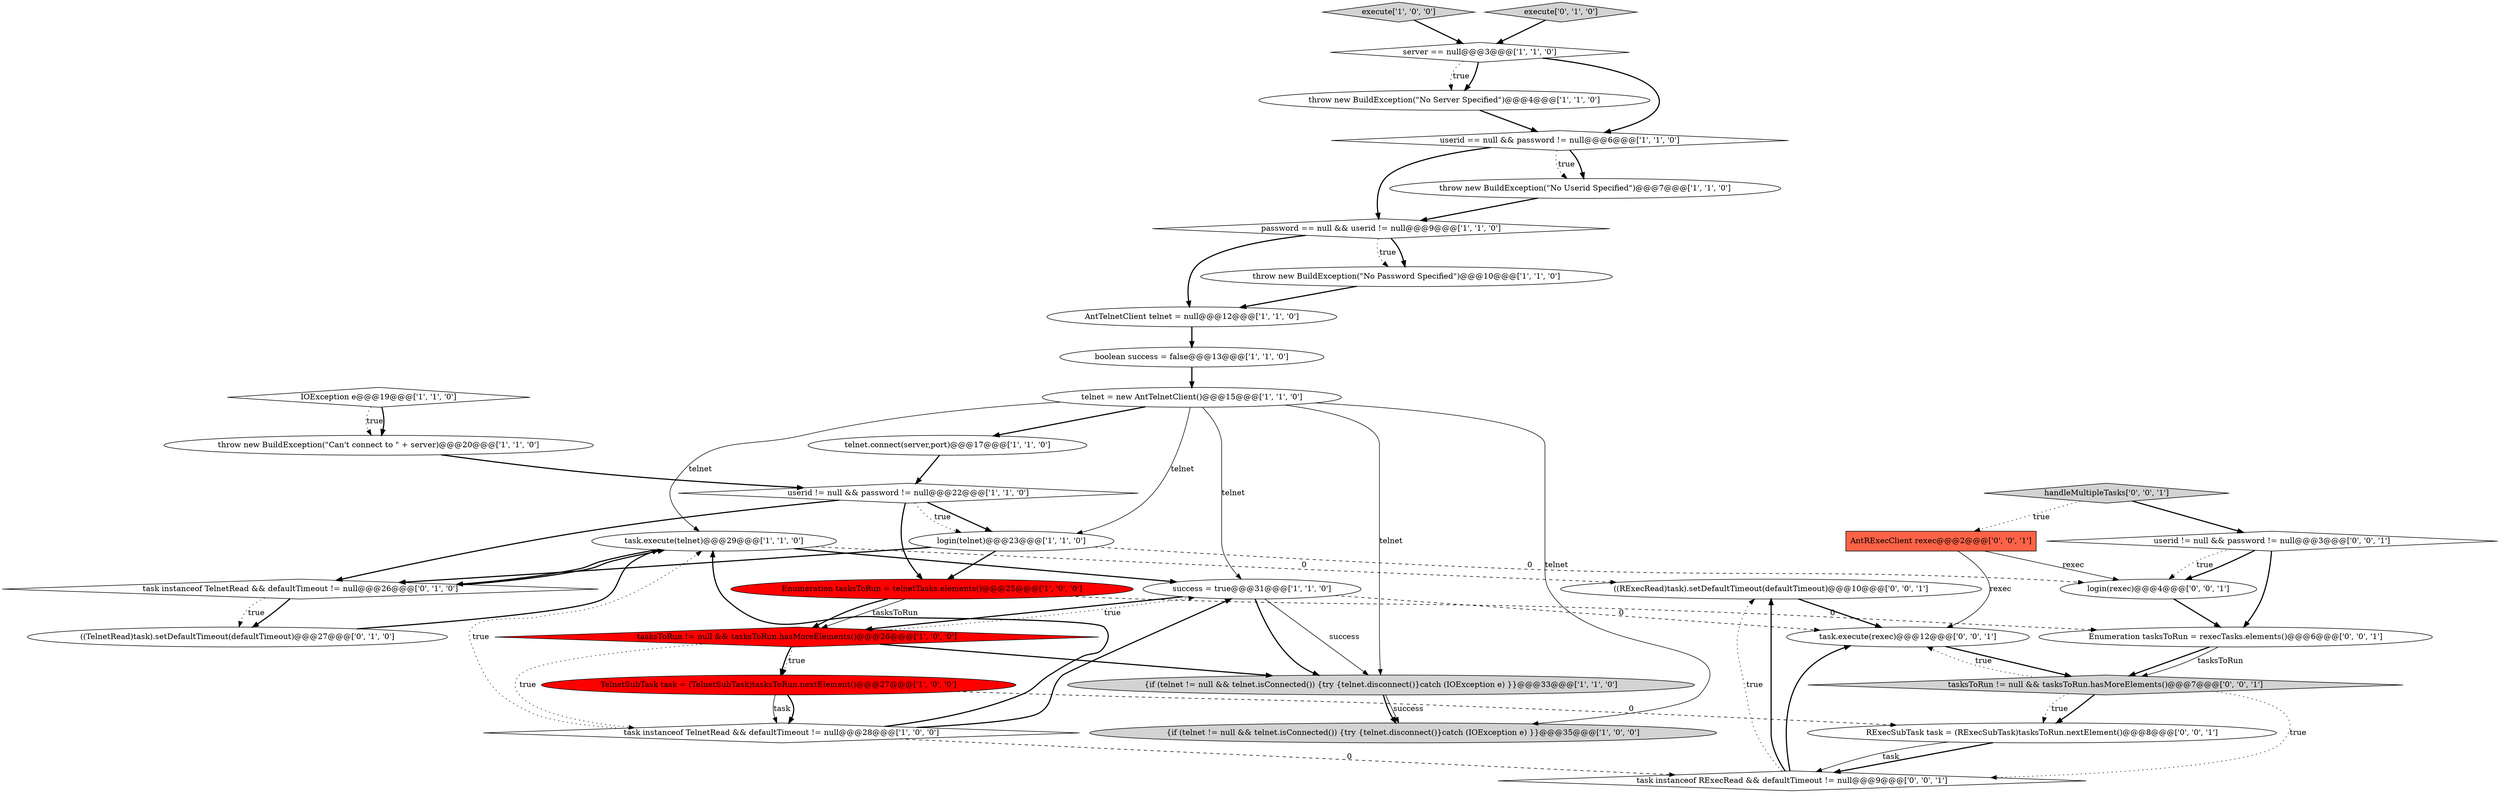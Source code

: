 digraph {
20 [style = filled, label = "task.execute(telnet)@@@29@@@['1', '1', '0']", fillcolor = white, shape = ellipse image = "AAA0AAABBB1BBB"];
8 [style = filled, label = "{if (telnet != null && telnet.isConnected()) {try {telnet.disconnect()}catch (IOException e) }}@@@33@@@['1', '1', '0']", fillcolor = lightgray, shape = ellipse image = "AAA0AAABBB1BBB"];
21 [style = filled, label = "execute['1', '0', '0']", fillcolor = lightgray, shape = diamond image = "AAA0AAABBB1BBB"];
16 [style = filled, label = "telnet.connect(server,port)@@@17@@@['1', '1', '0']", fillcolor = white, shape = ellipse image = "AAA0AAABBB1BBB"];
25 [style = filled, label = "execute['0', '1', '0']", fillcolor = lightgray, shape = diamond image = "AAA0AAABBB2BBB"];
22 [style = filled, label = "throw new BuildException(\"Can't connect to \" + server)@@@20@@@['1', '1', '0']", fillcolor = white, shape = ellipse image = "AAA0AAABBB1BBB"];
2 [style = filled, label = "IOException e@@@19@@@['1', '1', '0']", fillcolor = white, shape = diamond image = "AAA0AAABBB1BBB"];
19 [style = filled, label = "password == null && userid != null@@@9@@@['1', '1', '0']", fillcolor = white, shape = diamond image = "AAA0AAABBB1BBB"];
12 [style = filled, label = "AntTelnetClient telnet = null@@@12@@@['1', '1', '0']", fillcolor = white, shape = ellipse image = "AAA0AAABBB1BBB"];
26 [style = filled, label = "task.execute(rexec)@@@12@@@['0', '0', '1']", fillcolor = white, shape = ellipse image = "AAA0AAABBB3BBB"];
6 [style = filled, label = "boolean success = false@@@13@@@['1', '1', '0']", fillcolor = white, shape = ellipse image = "AAA0AAABBB1BBB"];
35 [style = filled, label = "task instanceof RExecRead && defaultTimeout != null@@@9@@@['0', '0', '1']", fillcolor = white, shape = diamond image = "AAA0AAABBB3BBB"];
18 [style = filled, label = "userid != null && password != null@@@22@@@['1', '1', '0']", fillcolor = white, shape = diamond image = "AAA0AAABBB1BBB"];
33 [style = filled, label = "RExecSubTask task = (RExecSubTask)tasksToRun.nextElement()@@@8@@@['0', '0', '1']", fillcolor = white, shape = ellipse image = "AAA0AAABBB3BBB"];
1 [style = filled, label = "userid == null && password != null@@@6@@@['1', '1', '0']", fillcolor = white, shape = diamond image = "AAA0AAABBB1BBB"];
13 [style = filled, label = "tasksToRun != null && tasksToRun.hasMoreElements()@@@26@@@['1', '0', '0']", fillcolor = red, shape = diamond image = "AAA1AAABBB1BBB"];
9 [style = filled, label = "throw new BuildException(\"No Password Specified\")@@@10@@@['1', '1', '0']", fillcolor = white, shape = ellipse image = "AAA0AAABBB1BBB"];
23 [style = filled, label = "task instanceof TelnetRead && defaultTimeout != null@@@26@@@['0', '1', '0']", fillcolor = white, shape = diamond image = "AAA0AAABBB2BBB"];
14 [style = filled, label = "task instanceof TelnetRead && defaultTimeout != null@@@28@@@['1', '0', '0']", fillcolor = white, shape = diamond image = "AAA0AAABBB1BBB"];
11 [style = filled, label = "Enumeration tasksToRun = telnetTasks.elements()@@@25@@@['1', '0', '0']", fillcolor = red, shape = ellipse image = "AAA1AAABBB1BBB"];
29 [style = filled, label = "Enumeration tasksToRun = rexecTasks.elements()@@@6@@@['0', '0', '1']", fillcolor = white, shape = ellipse image = "AAA0AAABBB3BBB"];
30 [style = filled, label = "handleMultipleTasks['0', '0', '1']", fillcolor = lightgray, shape = diamond image = "AAA0AAABBB3BBB"];
10 [style = filled, label = "TelnetSubTask task = (TelnetSubTask)tasksToRun.nextElement()@@@27@@@['1', '0', '0']", fillcolor = red, shape = ellipse image = "AAA1AAABBB1BBB"];
17 [style = filled, label = "throw new BuildException(\"No Server Specified\")@@@4@@@['1', '1', '0']", fillcolor = white, shape = ellipse image = "AAA0AAABBB1BBB"];
4 [style = filled, label = "login(telnet)@@@23@@@['1', '1', '0']", fillcolor = white, shape = ellipse image = "AAA0AAABBB1BBB"];
3 [style = filled, label = "{if (telnet != null && telnet.isConnected()) {try {telnet.disconnect()}catch (IOException e) }}@@@35@@@['1', '0', '0']", fillcolor = lightgray, shape = ellipse image = "AAA0AAABBB1BBB"];
5 [style = filled, label = "throw new BuildException(\"No Userid Specified\")@@@7@@@['1', '1', '0']", fillcolor = white, shape = ellipse image = "AAA0AAABBB1BBB"];
24 [style = filled, label = "((TelnetRead)task).setDefaultTimeout(defaultTimeout)@@@27@@@['0', '1', '0']", fillcolor = white, shape = ellipse image = "AAA0AAABBB2BBB"];
0 [style = filled, label = "server == null@@@3@@@['1', '1', '0']", fillcolor = white, shape = diamond image = "AAA0AAABBB1BBB"];
27 [style = filled, label = "((RExecRead)task).setDefaultTimeout(defaultTimeout)@@@10@@@['0', '0', '1']", fillcolor = white, shape = ellipse image = "AAA0AAABBB3BBB"];
32 [style = filled, label = "userid != null && password != null@@@3@@@['0', '0', '1']", fillcolor = white, shape = diamond image = "AAA0AAABBB3BBB"];
15 [style = filled, label = "telnet = new AntTelnetClient()@@@15@@@['1', '1', '0']", fillcolor = white, shape = ellipse image = "AAA0AAABBB1BBB"];
34 [style = filled, label = "tasksToRun != null && tasksToRun.hasMoreElements()@@@7@@@['0', '0', '1']", fillcolor = lightgray, shape = diamond image = "AAA0AAABBB3BBB"];
28 [style = filled, label = "login(rexec)@@@4@@@['0', '0', '1']", fillcolor = white, shape = ellipse image = "AAA0AAABBB3BBB"];
31 [style = filled, label = "AntRExecClient rexec@@@2@@@['0', '0', '1']", fillcolor = tomato, shape = box image = "AAA0AAABBB3BBB"];
7 [style = filled, label = "success = true@@@31@@@['1', '1', '0']", fillcolor = white, shape = ellipse image = "AAA0AAABBB1BBB"];
1->5 [style = bold, label=""];
7->13 [style = bold, label=""];
13->10 [style = bold, label=""];
25->0 [style = bold, label=""];
28->29 [style = bold, label=""];
32->28 [style = dotted, label="true"];
23->20 [style = bold, label=""];
16->18 [style = bold, label=""];
33->35 [style = bold, label=""];
35->27 [style = bold, label=""];
17->1 [style = bold, label=""];
21->0 [style = bold, label=""];
2->22 [style = dotted, label="true"];
19->12 [style = bold, label=""];
10->14 [style = bold, label=""];
18->23 [style = bold, label=""];
15->8 [style = solid, label="telnet"];
0->17 [style = bold, label=""];
15->20 [style = solid, label="telnet"];
20->27 [style = dashed, label="0"];
18->11 [style = bold, label=""];
8->3 [style = bold, label=""];
34->33 [style = bold, label=""];
26->34 [style = bold, label=""];
11->29 [style = dashed, label="0"];
15->7 [style = solid, label="telnet"];
30->32 [style = bold, label=""];
15->4 [style = solid, label="telnet"];
10->33 [style = dashed, label="0"];
11->13 [style = solid, label="tasksToRun"];
13->7 [style = dotted, label="true"];
15->3 [style = solid, label="telnet"];
29->34 [style = bold, label=""];
13->10 [style = dotted, label="true"];
12->6 [style = bold, label=""];
15->16 [style = bold, label=""];
7->8 [style = bold, label=""];
6->15 [style = bold, label=""];
34->26 [style = dotted, label="true"];
14->7 [style = bold, label=""];
31->26 [style = solid, label="rexec"];
4->28 [style = dashed, label="0"];
24->20 [style = bold, label=""];
32->29 [style = bold, label=""];
14->20 [style = dotted, label="true"];
5->19 [style = bold, label=""];
33->35 [style = solid, label="task"];
35->27 [style = dotted, label="true"];
22->18 [style = bold, label=""];
23->24 [style = bold, label=""];
18->4 [style = bold, label=""];
20->23 [style = bold, label=""];
34->35 [style = dotted, label="true"];
19->9 [style = bold, label=""];
10->14 [style = solid, label="task"];
29->34 [style = solid, label="tasksToRun"];
0->1 [style = bold, label=""];
7->8 [style = solid, label="success"];
11->13 [style = bold, label=""];
19->9 [style = dotted, label="true"];
34->33 [style = dotted, label="true"];
8->3 [style = solid, label="success"];
31->28 [style = solid, label="rexec"];
0->17 [style = dotted, label="true"];
14->35 [style = dashed, label="0"];
18->4 [style = dotted, label="true"];
9->12 [style = bold, label=""];
13->8 [style = bold, label=""];
1->19 [style = bold, label=""];
2->22 [style = bold, label=""];
13->14 [style = dotted, label="true"];
4->11 [style = bold, label=""];
20->7 [style = bold, label=""];
32->28 [style = bold, label=""];
35->26 [style = bold, label=""];
23->24 [style = dotted, label="true"];
7->26 [style = dashed, label="0"];
1->5 [style = dotted, label="true"];
4->23 [style = bold, label=""];
30->31 [style = dotted, label="true"];
14->20 [style = bold, label=""];
27->26 [style = bold, label=""];
}
